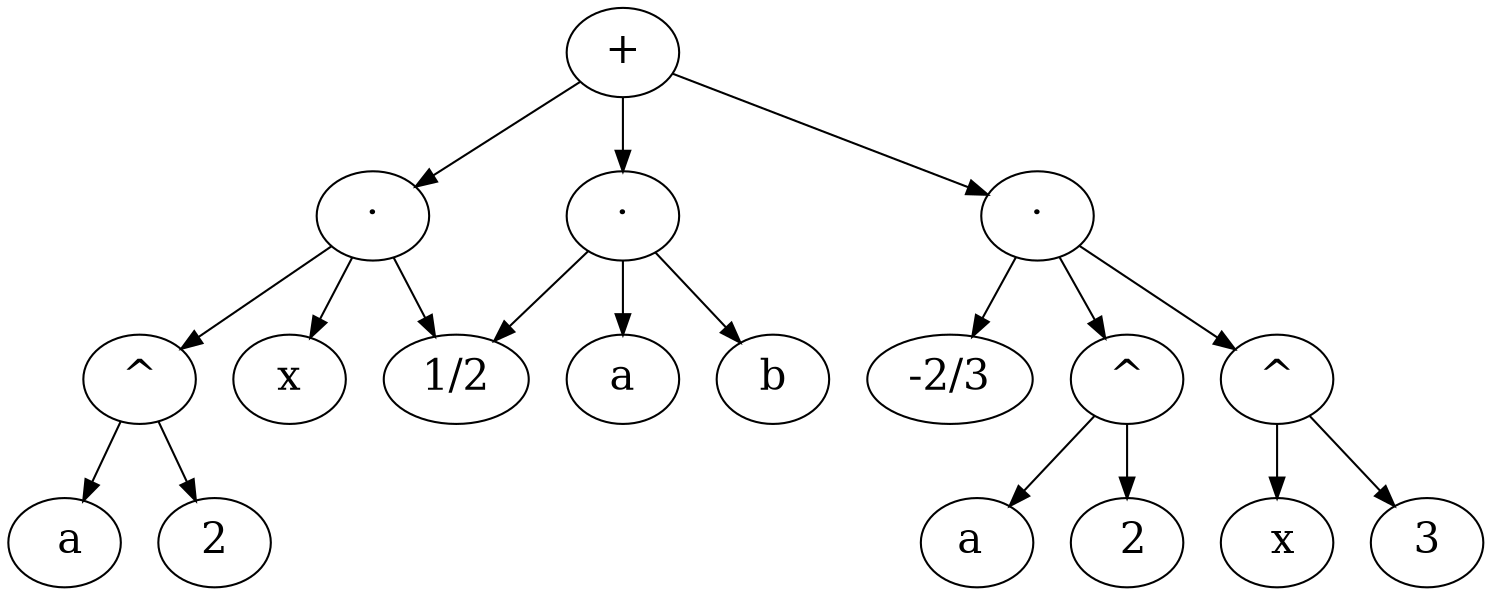 digraph e {
 node [fontsize="20"] 
e0 -> {e01; e02; e03}; e0 [label="+"]

e01  -> {"1/2"; e012; "x"}; e01 [label="·"]

e02  -> {"1/2"; "a"; "b"}; e02 [label="·"]

e03 -> {"-2/3"; e032; e033};  e03 [label="·"];

e012 -> {" a"; "2"}; e012 [label="^"]

e032 -> {"a "; " 2"}; e032 [label="^"]

e033 -> {" x"; "3"}; e033 [label="^"]

}